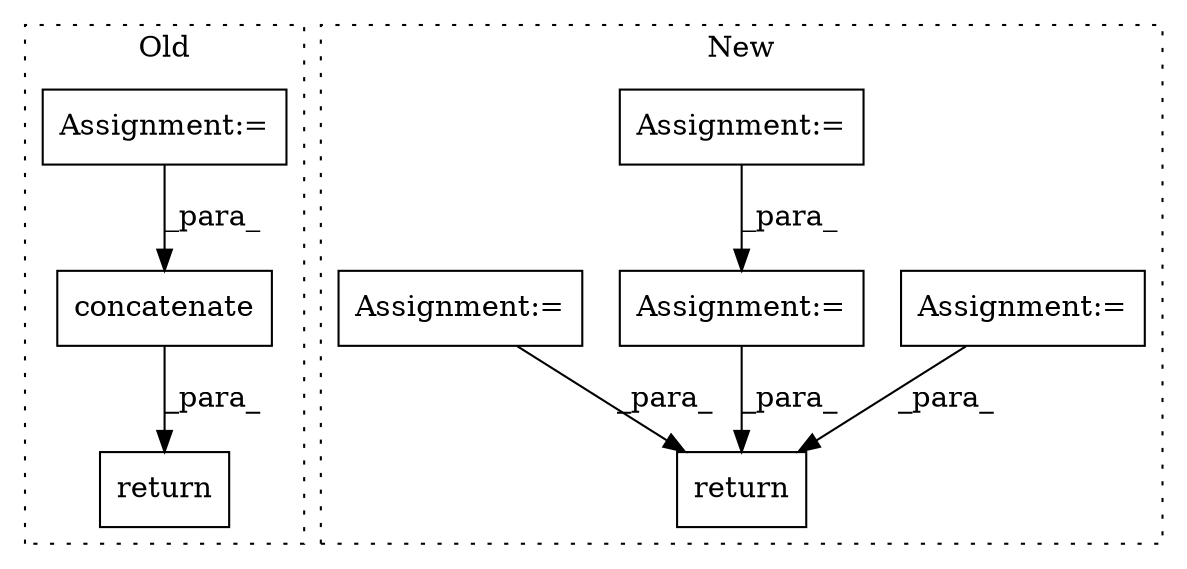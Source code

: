 digraph G {
subgraph cluster0 {
1 [label="concatenate" a="32" s="15178,15198" l="12,1" shape="box"];
3 [label="return" a="41" s="15165" l="7" shape="box"];
4 [label="Assignment:=" a="7" s="14788" l="1" shape="box"];
label = "Old";
style="dotted";
}
subgraph cluster1 {
2 [label="return" a="41" s="14159" l="7" shape="box"];
5 [label="Assignment:=" a="7" s="14068" l="1" shape="box"];
6 [label="Assignment:=" a="7" s="13971" l="11" shape="box"];
7 [label="Assignment:=" a="7" s="13997" l="1" shape="box"];
8 [label="Assignment:=" a="7" s="14031" l="1" shape="box"];
label = "New";
style="dotted";
}
1 -> 3 [label="_para_"];
4 -> 1 [label="_para_"];
5 -> 2 [label="_para_"];
6 -> 7 [label="_para_"];
7 -> 2 [label="_para_"];
8 -> 2 [label="_para_"];
}
